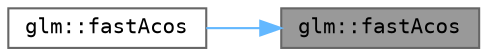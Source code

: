 digraph "glm::fastAcos"
{
 // LATEX_PDF_SIZE
  bgcolor="transparent";
  edge [fontname=Terminal,fontsize=10,labelfontname=Helvetica,labelfontsize=10];
  node [fontname=Terminal,fontsize=10,shape=box,height=0.2,width=0.4];
  rankdir="RL";
  Node1 [label="glm::fastAcos",height=0.2,width=0.4,color="gray40", fillcolor="grey60", style="filled", fontcolor="black",tooltip=" "];
  Node1 -> Node2 [dir="back",color="steelblue1",style="solid"];
  Node2 [label="glm::fastAcos",height=0.2,width=0.4,color="grey40", fillcolor="white", style="filled",URL="$namespaceglm.html#a69b684b7cca39a05c7226ff4845d0a20",tooltip=" "];
}
